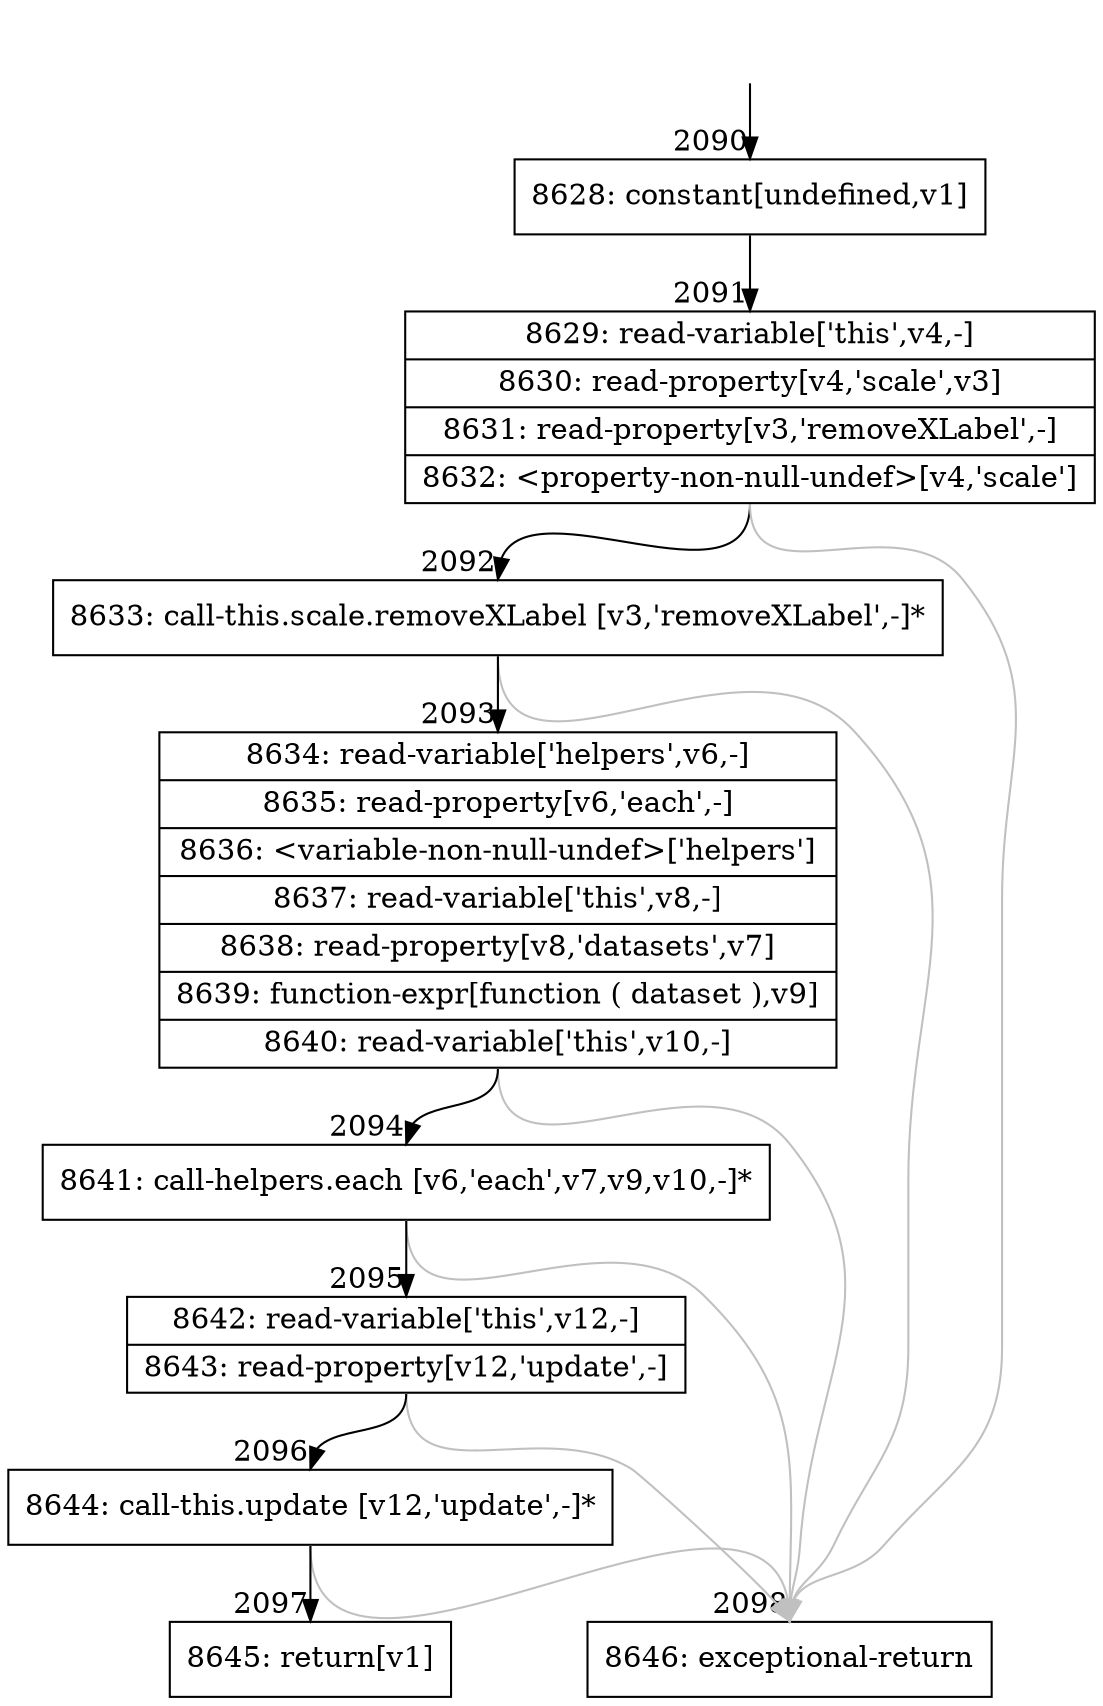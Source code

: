 digraph {
rankdir="TD"
BB_entry190[shape=none,label=""];
BB_entry190 -> BB2090 [tailport=s, headport=n, headlabel="    2090"]
BB2090 [shape=record label="{8628: constant[undefined,v1]}" ] 
BB2090 -> BB2091 [tailport=s, headport=n, headlabel="      2091"]
BB2091 [shape=record label="{8629: read-variable['this',v4,-]|8630: read-property[v4,'scale',v3]|8631: read-property[v3,'removeXLabel',-]|8632: \<property-non-null-undef\>[v4,'scale']}" ] 
BB2091 -> BB2092 [tailport=s, headport=n, headlabel="      2092"]
BB2091 -> BB2098 [tailport=s, headport=n, color=gray, headlabel="      2098"]
BB2092 [shape=record label="{8633: call-this.scale.removeXLabel [v3,'removeXLabel',-]*}" ] 
BB2092 -> BB2093 [tailport=s, headport=n, headlabel="      2093"]
BB2092 -> BB2098 [tailport=s, headport=n, color=gray]
BB2093 [shape=record label="{8634: read-variable['helpers',v6,-]|8635: read-property[v6,'each',-]|8636: \<variable-non-null-undef\>['helpers']|8637: read-variable['this',v8,-]|8638: read-property[v8,'datasets',v7]|8639: function-expr[function ( dataset ),v9]|8640: read-variable['this',v10,-]}" ] 
BB2093 -> BB2094 [tailport=s, headport=n, headlabel="      2094"]
BB2093 -> BB2098 [tailport=s, headport=n, color=gray]
BB2094 [shape=record label="{8641: call-helpers.each [v6,'each',v7,v9,v10,-]*}" ] 
BB2094 -> BB2095 [tailport=s, headport=n, headlabel="      2095"]
BB2094 -> BB2098 [tailport=s, headport=n, color=gray]
BB2095 [shape=record label="{8642: read-variable['this',v12,-]|8643: read-property[v12,'update',-]}" ] 
BB2095 -> BB2096 [tailport=s, headport=n, headlabel="      2096"]
BB2095 -> BB2098 [tailport=s, headport=n, color=gray]
BB2096 [shape=record label="{8644: call-this.update [v12,'update',-]*}" ] 
BB2096 -> BB2097 [tailport=s, headport=n, headlabel="      2097"]
BB2096 -> BB2098 [tailport=s, headport=n, color=gray]
BB2097 [shape=record label="{8645: return[v1]}" ] 
BB2098 [shape=record label="{8646: exceptional-return}" ] 
//#$~ 2284
}
